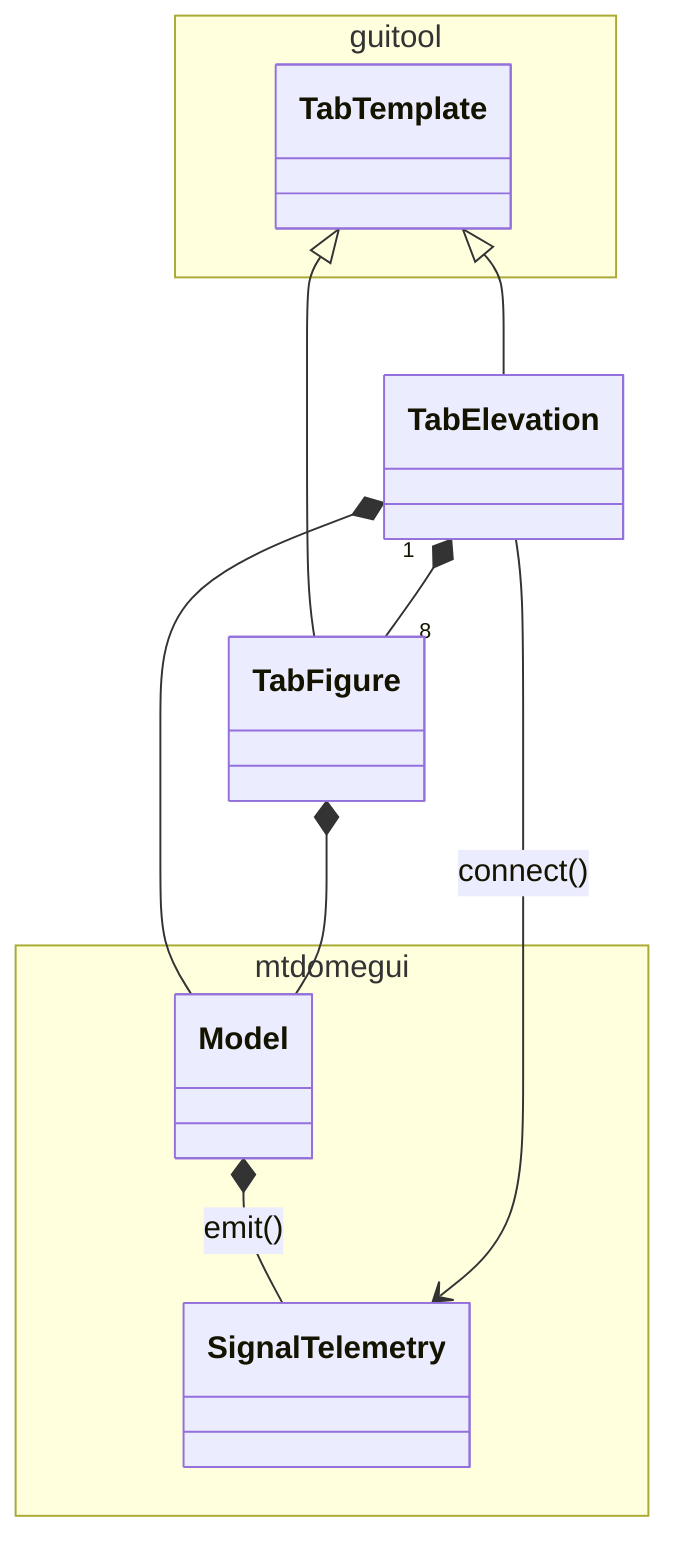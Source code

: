 classDiagram

namespace guitool {
  class TabTemplate
}

namespace mtdomegui {
  class Model
  class SignalTelemetry
}

Model *-- SignalTelemetry : emit()

TabTemplate <|-- TabElevation
TabTemplate <|-- TabFigure

TabElevation *-- Model
TabElevation "1" *-- "8" TabFigure
TabElevation --> SignalTelemetry : connect()

TabFigure *-- Model
